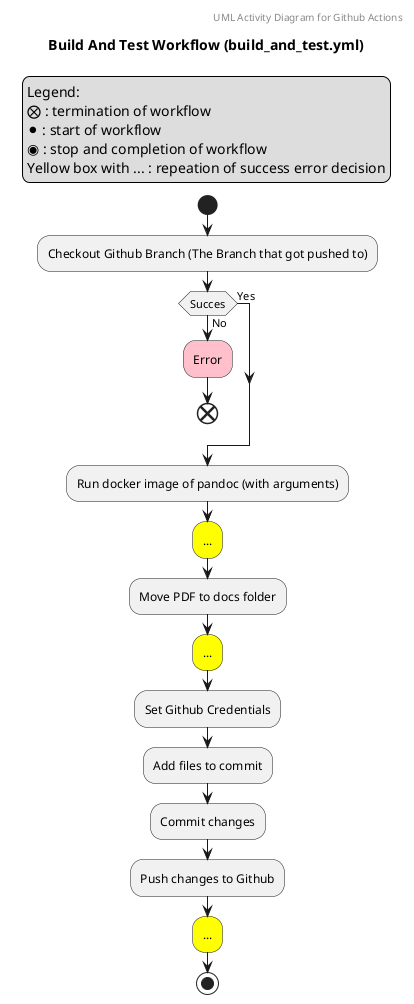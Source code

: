 @startuml
header UML Activity Diagram for Github Actions
title Build And Test Workflow (build_and_test.yml)
start
legend top left
Legend:
⨂ : termination of workflow
⚫ : start of workflow
◉ : stop and completion of workflow
Yellow box with ... : repeation of success error decision
endlegend

:Checkout Github Branch (The Branch that got pushed to);


if(Succes) then (No)
    #pink:Error;
    end
else (Yes)
endif

:Run docker image of pandoc (with arguments);

#yellow:...;

:Move PDF to docs folder;

#yellow:...;

:Set Github Credentials;
:Add files to commit;
:Commit changes;
:Push changes to Github;

#yellow:...;

stop
@enduml
